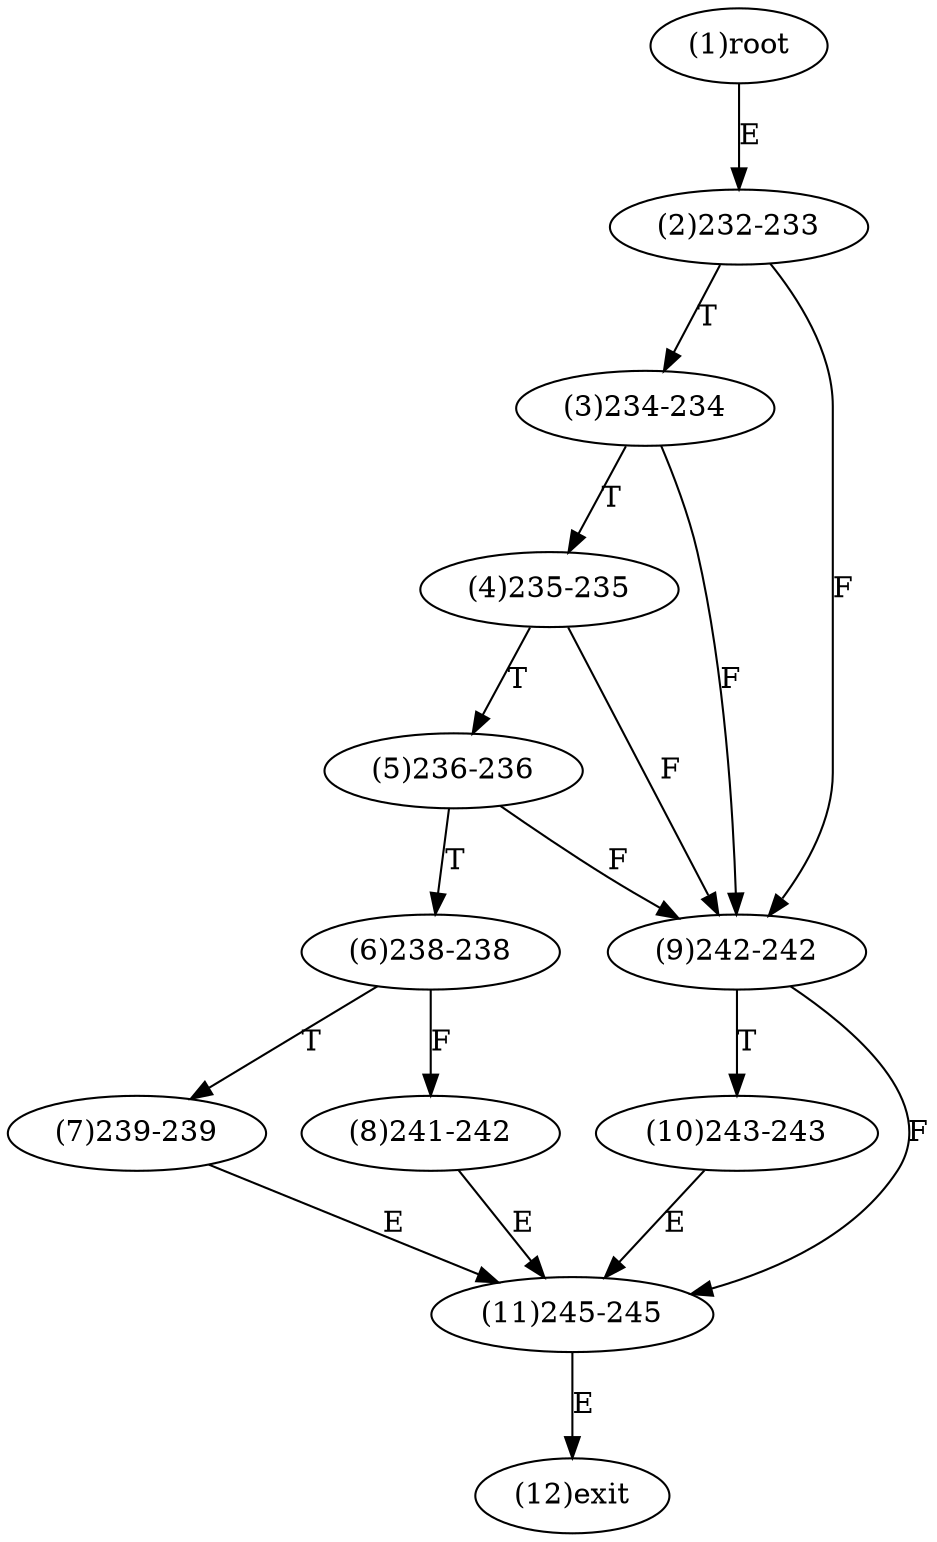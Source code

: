 digraph "" { 
1[ label="(1)root"];
2[ label="(2)232-233"];
3[ label="(3)234-234"];
4[ label="(4)235-235"];
5[ label="(5)236-236"];
6[ label="(6)238-238"];
7[ label="(7)239-239"];
8[ label="(8)241-242"];
9[ label="(9)242-242"];
10[ label="(10)243-243"];
11[ label="(11)245-245"];
12[ label="(12)exit"];
1->2[ label="E"];
2->9[ label="F"];
2->3[ label="T"];
3->9[ label="F"];
3->4[ label="T"];
4->9[ label="F"];
4->5[ label="T"];
5->9[ label="F"];
5->6[ label="T"];
6->8[ label="F"];
6->7[ label="T"];
7->11[ label="E"];
8->11[ label="E"];
9->11[ label="F"];
9->10[ label="T"];
10->11[ label="E"];
11->12[ label="E"];
}